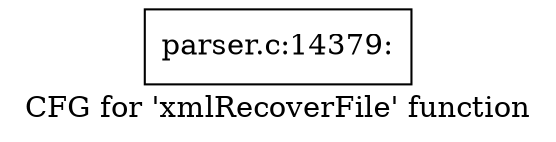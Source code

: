 digraph "CFG for 'xmlRecoverFile' function" {
	label="CFG for 'xmlRecoverFile' function";

	Node0x4464530 [shape=record,label="{parser.c:14379:}"];
}
